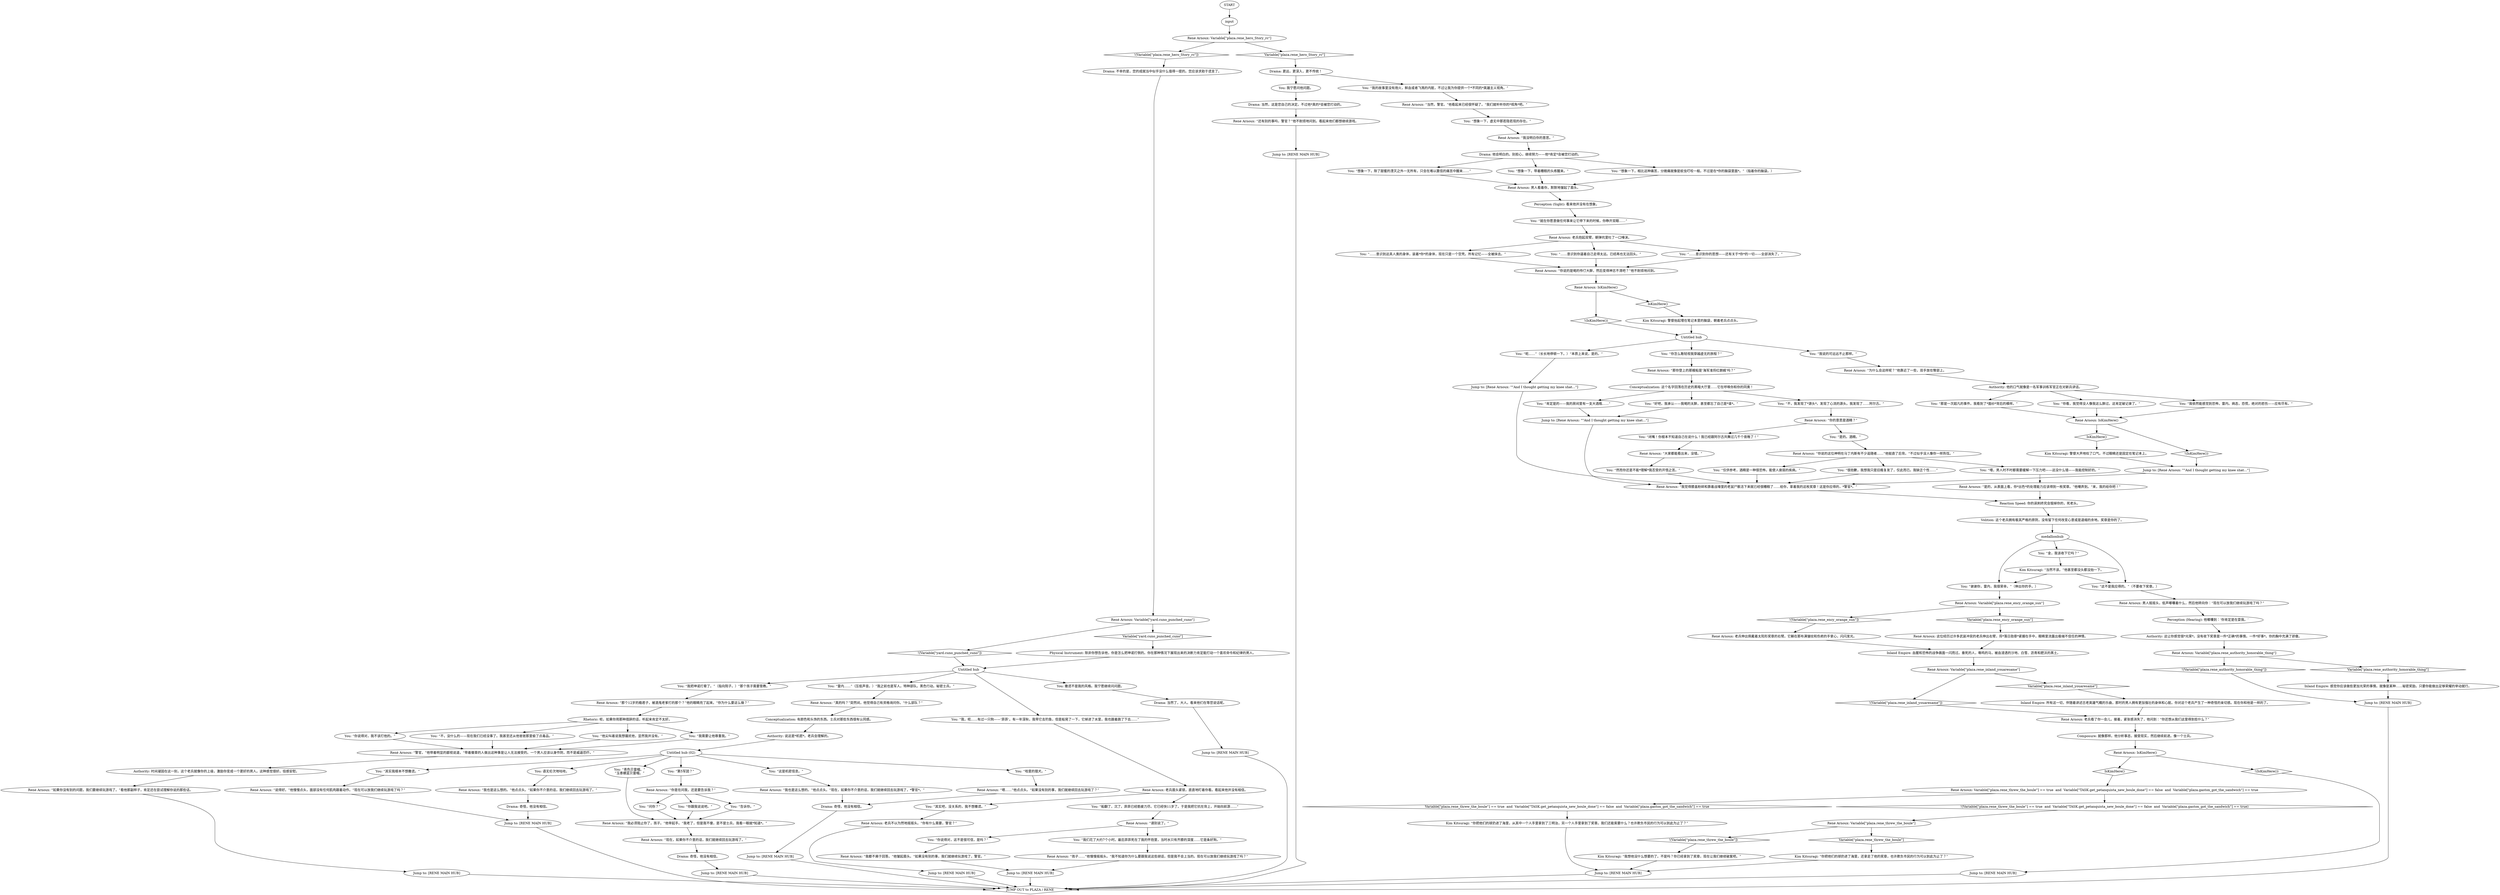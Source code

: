 # PLAZA / RENE WC HERO STORY
# Red check to impress René with a hero-story of your own.
# ==================================================
digraph G {
	  0 [label="START"];
	  1 [label="input"];
	  2 [label="Inland Empire: 所有这一切，伴随着讲述古老英雄气概的乐曲，那时的男人拥有更加强壮的身体和心脏。你对这个老兵产生了一种奇怪的亲切感。现在你和他是一样的了。"];
	  3 [label="Perception (Hearing): 他嘟囔到：‘你肯定是在耍我。’"];
	  4 [label="Jump to: [RENE MAIN HUB]"];
	  5 [label="You: “告诉你。”"];
	  6 [label="Kim Kitsuragi: “当然不该。”他甚至都没头都没抬一下。"];
	  7 [label="René Arnoux: “为什么会这样呢？”他靠近了一些，双手放在臀部上。"];
	  8 [label="René Arnoux: 老兵眉头紧锁，直直地盯着你看。看起来他并没有相信。"];
	  9 [label="medallionhub"];
	  10 [label="Untitled hub"];
	  11 [label="Jump to: [RENE MAIN HUB]"];
	  12 [label="You: “他尖叫着说我想骚扰他，显然我并没有。”"];
	  13 [label="Jump to: [RENE MAIN HUB]"];
	  14 [label="You: “我们花了大约7个小时。最后菲菲死在了我的怀抱里，当时水只有齐膝的深度……它是条好狗。”"];
	  15 [label="You: “青色贝雷帽。”\n“玉黍螺蓝贝雷帽。”"];
	  16 [label="René Arnoux: “我也是这么想的。”他点点头。“如果你不介意的话，我们继续回去玩游戏了。”"];
	  17 [label="Drama: 当然了，大人。看来他们在等您说话呢。"];
	  18 [label="Inland Empire: 血腥和恐怖的战争画面一闪而过。垂死的人，嘶鸣的马，被血浸透的沙地、白雪、沥青和肥沃的黑土。"];
	  19 [label="You: “想象一下，虚无中那若隐若现的存在。”"];
	  20 [label="René Arnoux: “当然，警官。”他看起来已经很怀疑了。“我们就听听你的*视角*吧。”"];
	  21 [label="René Arnoux: Variable[\"plaza.rene_authority_honorable_thing\"]"];
	  22 [label="Variable[\"plaza.rene_authority_honorable_thing\"]", shape=diamond];
	  23 [label="!(Variable[\"plaza.rene_authority_honorable_thing\"])", shape=diamond];
	  24 [label="René Arnoux: 老兵不以为然地摇摇头。“你有什么需要，警官？”"];
	  25 [label="René Arnoux: 男人摇摇头，低声嘟囔着什么，然后他转向你：“现在可以放我们继续玩游戏了吗？”"];
	  26 [label="You: “呃……”（长长地停顿一下。）“本质上来说，是的。”"];
	  27 [label="You: “仅供参考，酒精是一种很恐怖，能使人衰弱的疾病。”"];
	  28 [label="René Arnoux: Variable[\"plaza.rene_threw_the_boule\"]"];
	  29 [label="Variable[\"plaza.rene_threw_the_boule\"]", shape=diamond];
	  30 [label="!(Variable[\"plaza.rene_threw_the_boule\"])", shape=diamond];
	  31 [label="Drama: 不幸的是，您的成就当中似乎没什么值得一提的。您应该求助于谎言了。"];
	  32 [label="René Arnoux: IsKimHere()"];
	  33 [label="IsKimHere()", shape=diamond];
	  34 [label="!(IsKimHere())", shape=diamond];
	  35 [label="You: “你说得对，这不是很可信，是吗？”"];
	  36 [label="You: “这是机密信息。”"];
	  37 [label="You: “哈里的猎犬。”"];
	  38 [label="Untitled hub (02)"];
	  39 [label="René Arnoux: “说得好。”他慢慢点头，面部没有任何肌肉跟着动作。“现在可以放我们继续玩游戏了吗？”"];
	  40 [label="Physical Instrument: 除非你想告诉他，你是怎么把坤诺打倒的。你在那种情况下展现出来的决断力肯定能打动一个喜欢命令和纪律的男人。"];
	  41 [label="René Arnoux: “我觉得膝盖粉碎和靠着战壕里的老鼠尸骸活下来就已经很糟糕了……给你，拿着我的这枚奖章！这是你应得的，*警官*。”"];
	  42 [label="Jump to: [RENE MAIN HUB]"];
	  43 [label="René Arnoux: “你的意思是酒精？”"];
	  44 [label="Jump to: [RENE MAIN HUB]"];
	  45 [label="Drama: 奇怪，他没有相信。"];
	  46 [label="You: “想象一下，相比这种痛苦，分娩痛就像是蚊虫叮咬一般。不过是在*你的脑袋里面*。”（指着你的脑袋。）"];
	  47 [label="You: “不，我发现了*源头*。发现了心流的源头。我发现了……阿尔古。”"];
	  48 [label="René Arnoux: Variable[\"plaza.rene_inland_youaresame\"]"];
	  49 [label="Variable[\"plaza.rene_inland_youaresame\"]", shape=diamond];
	  50 [label="!(Variable[\"plaza.rene_inland_youaresame\"])", shape=diamond];
	  51 [label="Kim Kitsuragi: 警督大声地叹了口气。不过眼睛还是固定在笔记本上。"];
	  52 [label="You: “其实我根本不想撒谎。”"];
	  53 [label="René Arnoux: “现在，如果你不介意的话，我们就继续回去玩游戏了。”"];
	  54 [label="You: “金，我该收下它吗？”"];
	  55 [label="You: “你怎么敢轻视我穿越虚无的旅程？”"];
	  56 [label="Kim Kitsuragi: “你把他们的球扔进了海里，从其中一个人手里拿到了三明治，另一个人手里拿到了奖章。我们还能索要什么？也许欺负市民的行为可以到此为止了？”"];
	  57 [label="You: “想象一下，除了甜蜜的湮灭之外一无所有，只会在难以置信的痛苦中醒来……”"];
	  58 [label="Authority: 他的口气就像是一名军事训练军官正在对新兵讲话。"];
	  59 [label="René Arnoux: “警官，”他带着明显的鄙视说道，“带着徽章的人做出这种事是让人无法接受的。一个男人应该以身作则，而不是威逼恐吓。”"];
	  60 [label="Rhetoric: 呃，如果你用那种措辞的话，听起来肯定不太好。"];
	  61 [label="You: “雷内……”（压低声音。）“我之前也是军人。特种部队。黑色行动。秘密士兵。”"];
	  62 [label="René Arnoux: “嗯……”他点点头。“如果没有别的事，我们就继续回去玩游戏了？”"];
	  63 [label="René Arnoux: Variable[\"plaza.rene_threw_the_boule\"] == true  and  Variable[\"TASK.get_petanquista_new_boule_done\"] == false  and  Variable[\"plaza.gaston_got_the_sandwich\"] == true"];
	  64 [label="Variable[\"plaza.rene_threw_the_boule\"] == true  and  Variable[\"TASK.get_petanquista_new_boule_done\"] == false  and  Variable[\"plaza.gaston_got_the_sandwich\"] == true", shape=diamond];
	  65 [label="!(Variable[\"plaza.rene_threw_the_boule\"] == true  and  Variable[\"TASK.get_petanquista_new_boule_done\"] == false  and  Variable[\"plaza.gaston_got_the_sandwich\"] == true)", shape=diamond];
	  66 [label="You: “船翻了，沉了。菲菲已经筋疲力尽。它已经快11岁了。于是我把它抗在背上，开始向前游……”"];
	  67 [label="Drama: 更远，更深入，更不传统！"];
	  68 [label="You: “闭嘴！你根本不知道自己在说什么！我已经跟阿尔古共舞过几千个夜晚了！”"];
	  69 [label="Authority: 这让你感觉很*光荣*。没有收下奖章是一件*正确*的事情。一件*好事*。你的胸中充满了骄傲。"];
	  70 [label="You: “想象一下，带着糟糕的头疼醒来。”"];
	  71 [label="René Arnoux: “孩子……”他慢慢摇摇头。“我不知道你为什么要跟我说这些胡话，但是我不会上当的。现在可以放我们继续玩游戏了吗？”"];
	  72 [label="René Arnoux: “你是在问我，还是要告诉我？”"];
	  73 [label="You: 我宁愿问他问题。"];
	  74 [label="Drama: 当然，这是您自己的决定。不过他*真的*会被您打动的。"];
	  75 [label="You: “你看，我觉得没人像我这么醉过。这肯定破记录了。”"];
	  76 [label="René Arnoux: Variable[\"plaza.rene_ency_orange_sun\"]"];
	  77 [label="Variable[\"plaza.rene_ency_orange_sun\"]", shape=diamond];
	  78 [label="!(Variable[\"plaza.rene_ency_orange_sun\"])", shape=diamond];
	  79 [label="Conceptualization: 这个名字回荡在历史的黑暗大厅里……它在呼唤你和你的同类！"];
	  80 [label="You: “是的。酒精。”"];
	  81 [label="Inland Empire: 感觉你应该做些更加光荣的事情。就像是某种……秘密奖励。只要你能做出足够荣耀的举动就行。"];
	  82 [label="Drama: 他会明白的。别担心，继续努力——他*肯定*会被您打动的。"];
	  83 [label="You: “……意识到你的思想——还有关于*你*的一切——全部消失了。”"];
	  84 [label="René Arnoux: IsKimHere()"];
	  85 [label="IsKimHere()", shape=diamond];
	  86 [label="!(IsKimHere())", shape=diamond];
	  87 [label="René Arnoux: “那个12岁的瘾君子，被酒鬼老爹打的那个？”他的眼睛亮了起来。“你为什么要这么做？”"];
	  88 [label="René Arnoux: “如果你没有别的问题，我们要继续玩游戏了。”看他那副样子，肯定还在尝试理解你说的那些话。"];
	  89 [label="René Arnoux: Variable[\"yard.cuno_punched_cuno\"]"];
	  90 [label="Variable[\"yard.cuno_punched_cuno\"]", shape=diamond];
	  91 [label="!(Variable[\"yard.cuno_punched_cuno\"])", shape=diamond];
	  92 [label="Jump to: [RENE MAIN HUB]"];
	  93 [label="You: “我，呃……有过一只狗——‘菲菲’。有一年深秋，我带它去钓鱼，但是船晃了一下，它掉进了水里，我也跟着跳了下去……”"];
	  95 [label="René Arnoux: Variable[\"plaza.rene_hero_Story_rc\"]"];
	  96 [label="Variable[\"plaza.rene_hero_Story_rc\"]", shape=diamond];
	  97 [label="!(Variable[\"plaza.rene_hero_Story_rc\"])", shape=diamond];
	  98 [label="You: “……意识到这具人类的身体，装着*你*的身体，现在只是一个空壳。所有记忆——全被抹去。”"];
	  99 [label="You: “……意识到你逼着自己走得太远。已经再也无法回头。”"];
	  100 [label="You: “我需要让他尊重我。”"];
	  101 [label="René Arnoux: “我必须阻止你了，孩子。”他举起手。“我老了，但是我不傻，是不是士兵，我看一眼就*知道*。”"];
	  102 [label="René Arnoux: IsKimHere()"];
	  103 [label="IsKimHere()", shape=diamond];
	  104 [label="!(IsKimHere())", shape=diamond];
	  105 [label="René Arnoux: “那你登上的那艘船是‘海军准将红朗姆’吗？”"];
	  106 [label="Kim Kitsuragi: “我想他没什么想要的了。不是吗？你已经拿到了奖章，现在让我们继续破案吧。”"];
	  107 [label="You: “我依然能感觉到恐怖，雷内。病态，恐慌，绝对的悲伤——应有尽有。”"];
	  108 [label="You: 语无伦次地咕哝。"];
	  109 [label="Jump to: [RENE MAIN HUB]"];
	  110 [label="You: “我说的可远远不止那样。”"];
	  111 [label="Jump to: [René Arnoux: \"\"And I thought getting my knee shat...\"]"];
	  112 [label="Reaction Speed: 你的讽刺终究会毁掉你的，死老头。"];
	  113 [label="René Arnoux: “我也是这么想的。”他点点头。“现在，如果你不介意的话，我们就继续回去玩游戏了，*警官*。”"];
	  114 [label="Composure: 就像那样。他分析事态，接受现实，然后继续前进。像一个士兵。"];
	  115 [label="Jump to: [René Arnoux: \"\"And I thought getting my knee shat...\"]"];
	  116 [label="Kim Kitsuragi: “你把他们的球扔进了海里，还拿走了他的奖章，也许欺负市民的行为可以到此为止了？”"];
	  117 [label="You: “很抱歉，我想我只是旧瘾复发了，仅此而已。我缺乏个性……”"];
	  118 [label="René Arnoux: “你说的这位神明在马丁内斯有不少追随者……”他挺直了后背。“不过似乎没人像你一样热忱。”"];
	  119 [label="You: “你说得对，我不该打他的。”"];
	  120 [label="You: “第5军团？”"];
	  121 [label="Authority: 说这是*机密*。老兵会理解的。"];
	  122 [label="René Arnoux: “大家都能看出来，没错。”"];
	  123 [label="You: “其实吧，没关系的，我不想撒谎。”"];
	  124 [label="René Arnoux: 老兵看了你一会儿，接着，紧张感消失了，他问到：“你还想从我们这里得到些什么？”"];
	  125 [label="René Arnoux: “我没明白你的意思。”"];
	  126 [label="You: “那是一次超凡的事件。我看到了*面纱*背后的模样。”"];
	  127 [label="You: “肯定是的——我的房间里有一支大酒瓶……”"];
	  128 [label="You: “然而你还是不能*理解*我忍受的开悟之苦。”"];
	  129 [label="René Arnoux: “你说的是喝的伶仃大醉，然后变得神志不清吧？”他不耐烦地问到。"];
	  130 [label="You: “喂，男人时不时都需要缓解一下压力吧——这没什么错——我能控制好的。”"];
	  131 [label="René Arnoux: “是的，从表面上看，你*出色*的处理能力应该得到一枚奖章。”他嘲弄到。“来，我的给你吧！”"];
	  132 [label="Jump to: [René Arnoux: \"\"And I thought getting my knee shat...\"]"];
	  133 [label="Kim Kitsuragi: 警督抬起埋在笔记本里的脑袋，朝着老兵点点头。"];
	  134 [label="Drama: 奇怪，他没有相信。"];
	  135 [label="Drama: 奇怪，他没有相信。"];
	  136 [label="Jump to: [RENE MAIN HUB]"];
	  137 [label="You: “这不是我应得的。”（不要收下奖章。）"];
	  138 [label="René Arnoux: 老兵伸出佩戴着太阳形奖章的右臂。它躺在那布满皱纹和伤疤的手掌心，闪闪发光。"];
	  139 [label="René Arnoux: 这位经历过许多武装冲突的老兵伸出右臂，将*落日勋章*紧握在手中，眼睛里流露出极端不信任的神情。"];
	  140 [label="Jump to: [RENE MAIN HUB]"];
	  141 [label="Perception (Sight): 看来他并没有在想象。"];
	  142 [label="Authority: 时间凝固在这一刻，这个老兵就像你的上级，激励你变成一个更好的男人。这种感觉很好。倍感安慰。"];
	  143 [label="René Arnoux: “真的吗？”突然间，他觉得自己有资格询问你。“什么部队？”"];
	  144 [label="You: “问你？”"];
	  145 [label="You: “你跟我说说吧。”"];
	  146 [label="You: “就在你愿意做任何事来让它停下来的时候，你睁开双眼……”"];
	  147 [label="You: “我把坤诺打晕了。”（指向院子。）“那个孩子需要管教。”"];
	  148 [label="René Arnoux: “我都不屑于回答。”他皱起眉头。“如果没有别的事，我们就继续玩游戏了，警官。”"];
	  149 [label="Conceptualization: 有颜色和头饰的东西。士兵对那些东西很有认同感。"];
	  150 [label="You: “谢谢你，雷内，我很荣幸。”（伸出你的手。）"];
	  151 [label="René Arnoux: 老兵抱起双臂，朝弹坑里吐了一口唾沫。"];
	  152 [label="You: “不，没什么的——现在我们已经没事了。我甚至还从他爸爸那里偷了点毒品。”"];
	  153 [label="Untitled hub"];
	  154 [label="Jump to: [RENE MAIN HUB]"];
	  155 [label="René Arnoux: 男人看着你，默默地皱起了眉头。"];
	  156 [label="You: “我的故事里没有炮火，鲜血或者飞溅的内脏，不过让我为你提供一个*不同的*英雄主义视角。”"];
	  157 [label="You: “好吧，我承认——我喝的太醉，甚至都忘了自己是*谁*。”"];
	  158 [label="Volition: 这个老兵拥有极其严格的原则，没有留下任何改变心意或是退缩的余地。奖章是你的了。"];
	  159 [label="René Arnoux: “请别说了。”"];
	  160 [label="Jump to: [RENE MAIN HUB]"];
	  161 [label="René Arnoux: “还有别的事吗，警官？”他不耐烦地问到。看起来他们都想继续游戏。"];
	  162 [label="You: 撒谎不是我的风格。我宁愿继续问问题。"];
	  3830486 [label="JUMP OUT to PLAZA / RENE", shape=diamond];
	  0 -> 1
	  1 -> 95
	  2 -> 124
	  3 -> 69
	  4 -> 3830486
	  5 -> 101
	  6 -> 137
	  6 -> 150
	  7 -> 58
	  8 -> 66
	  8 -> 123
	  9 -> 137
	  9 -> 150
	  9 -> 54
	  10 -> 26
	  10 -> 110
	  10 -> 55
	  11 -> 3830486
	  12 -> 59
	  13 -> 3830486
	  14 -> 71
	  15 -> 101
	  16 -> 135
	  17 -> 136
	  18 -> 48
	  19 -> 125
	  20 -> 19
	  21 -> 22
	  21 -> 23
	  22 -> 81
	  23 -> 11
	  24 -> 4
	  25 -> 3
	  26 -> 132
	  27 -> 41
	  28 -> 29
	  28 -> 30
	  29 -> 116
	  30 -> 106
	  31 -> 89
	  32 -> 33
	  32 -> 34
	  33 -> 133
	  34 -> 10
	  35 -> 148
	  36 -> 113
	  37 -> 62
	  38 -> 36
	  38 -> 37
	  38 -> 108
	  38 -> 15
	  38 -> 52
	  38 -> 120
	  39 -> 44
	  40 -> 153
	  41 -> 112
	  42 -> 3830486
	  43 -> 80
	  43 -> 68
	  44 -> 3830486
	  45 -> 92
	  46 -> 155
	  47 -> 43
	  48 -> 49
	  48 -> 50
	  49 -> 2
	  50 -> 124
	  51 -> 115
	  52 -> 39
	  53 -> 45
	  54 -> 6
	  55 -> 105
	  56 -> 42
	  57 -> 155
	  58 -> 107
	  58 -> 75
	  58 -> 126
	  59 -> 142
	  60 -> 152
	  60 -> 100
	  60 -> 12
	  60 -> 119
	  61 -> 143
	  62 -> 134
	  63 -> 64
	  63 -> 65
	  64 -> 56
	  65 -> 28
	  66 -> 159
	  67 -> 73
	  67 -> 156
	  68 -> 122
	  69 -> 21
	  70 -> 155
	  71 -> 154
	  72 -> 144
	  72 -> 145
	  72 -> 5
	  73 -> 74
	  74 -> 161
	  75 -> 84
	  76 -> 77
	  76 -> 78
	  77 -> 139
	  78 -> 138
	  79 -> 47
	  79 -> 157
	  79 -> 127
	  80 -> 118
	  81 -> 11
	  82 -> 57
	  82 -> 46
	  82 -> 70
	  83 -> 129
	  84 -> 85
	  84 -> 86
	  85 -> 51
	  86 -> 115
	  87 -> 60
	  88 -> 13
	  89 -> 90
	  89 -> 91
	  90 -> 40
	  91 -> 153
	  92 -> 3830486
	  93 -> 8
	  95 -> 96
	  95 -> 97
	  96 -> 67
	  97 -> 31
	  98 -> 129
	  99 -> 129
	  100 -> 59
	  101 -> 53
	  102 -> 104
	  102 -> 103
	  103 -> 63
	  104 -> 140
	  105 -> 79
	  106 -> 42
	  107 -> 84
	  108 -> 16
	  109 -> 3830486
	  110 -> 7
	  111 -> 41
	  112 -> 158
	  113 -> 134
	  114 -> 102
	  115 -> 41
	  116 -> 42
	  117 -> 41
	  118 -> 130
	  118 -> 27
	  118 -> 117
	  119 -> 59
	  120 -> 72
	  121 -> 38
	  122 -> 128
	  123 -> 24
	  124 -> 114
	  125 -> 82
	  126 -> 84
	  127 -> 111
	  128 -> 41
	  129 -> 32
	  130 -> 131
	  131 -> 112
	  132 -> 41
	  133 -> 10
	  134 -> 160
	  135 -> 44
	  136 -> 3830486
	  137 -> 25
	  138 -> 18
	  139 -> 18
	  140 -> 3830486
	  141 -> 146
	  142 -> 88
	  143 -> 149
	  144 -> 101
	  145 -> 101
	  146 -> 151
	  147 -> 87
	  148 -> 154
	  149 -> 121
	  150 -> 76
	  151 -> 99
	  151 -> 98
	  151 -> 83
	  152 -> 59
	  153 -> 61
	  153 -> 162
	  153 -> 147
	  153 -> 93
	  154 -> 3830486
	  155 -> 141
	  156 -> 20
	  157 -> 111
	  158 -> 9
	  159 -> 35
	  159 -> 14
	  160 -> 3830486
	  161 -> 109
	  162 -> 17
}

